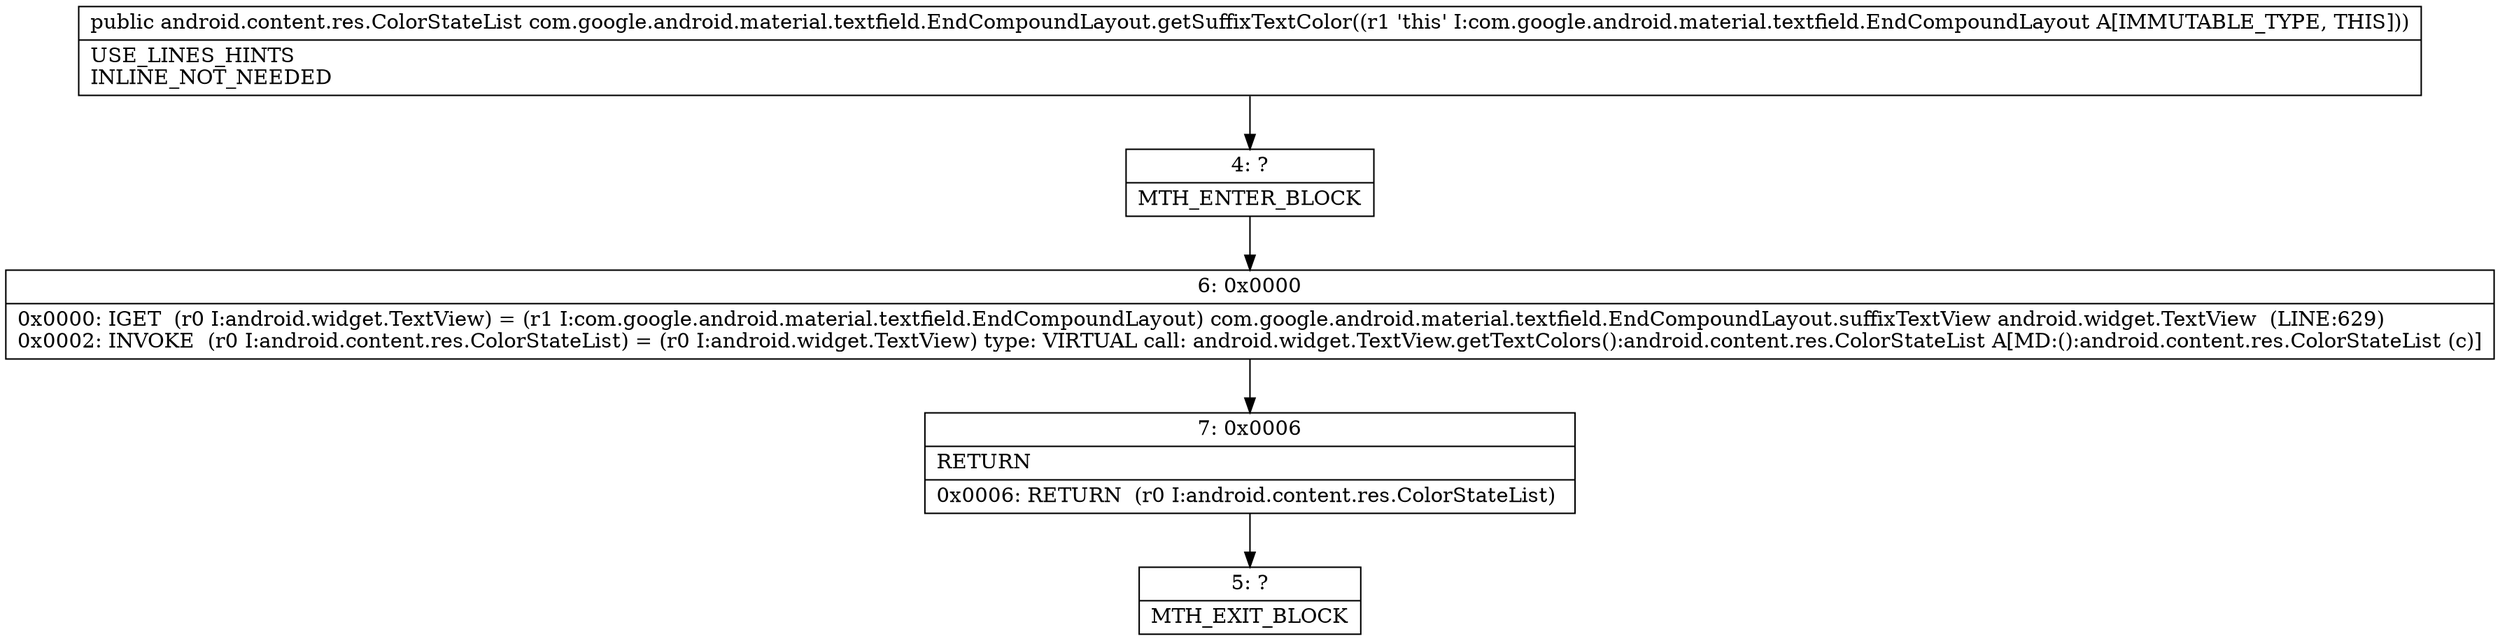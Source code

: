 digraph "CFG forcom.google.android.material.textfield.EndCompoundLayout.getSuffixTextColor()Landroid\/content\/res\/ColorStateList;" {
Node_4 [shape=record,label="{4\:\ ?|MTH_ENTER_BLOCK\l}"];
Node_6 [shape=record,label="{6\:\ 0x0000|0x0000: IGET  (r0 I:android.widget.TextView) = (r1 I:com.google.android.material.textfield.EndCompoundLayout) com.google.android.material.textfield.EndCompoundLayout.suffixTextView android.widget.TextView  (LINE:629)\l0x0002: INVOKE  (r0 I:android.content.res.ColorStateList) = (r0 I:android.widget.TextView) type: VIRTUAL call: android.widget.TextView.getTextColors():android.content.res.ColorStateList A[MD:():android.content.res.ColorStateList (c)]\l}"];
Node_7 [shape=record,label="{7\:\ 0x0006|RETURN\l|0x0006: RETURN  (r0 I:android.content.res.ColorStateList) \l}"];
Node_5 [shape=record,label="{5\:\ ?|MTH_EXIT_BLOCK\l}"];
MethodNode[shape=record,label="{public android.content.res.ColorStateList com.google.android.material.textfield.EndCompoundLayout.getSuffixTextColor((r1 'this' I:com.google.android.material.textfield.EndCompoundLayout A[IMMUTABLE_TYPE, THIS]))  | USE_LINES_HINTS\lINLINE_NOT_NEEDED\l}"];
MethodNode -> Node_4;Node_4 -> Node_6;
Node_6 -> Node_7;
Node_7 -> Node_5;
}

